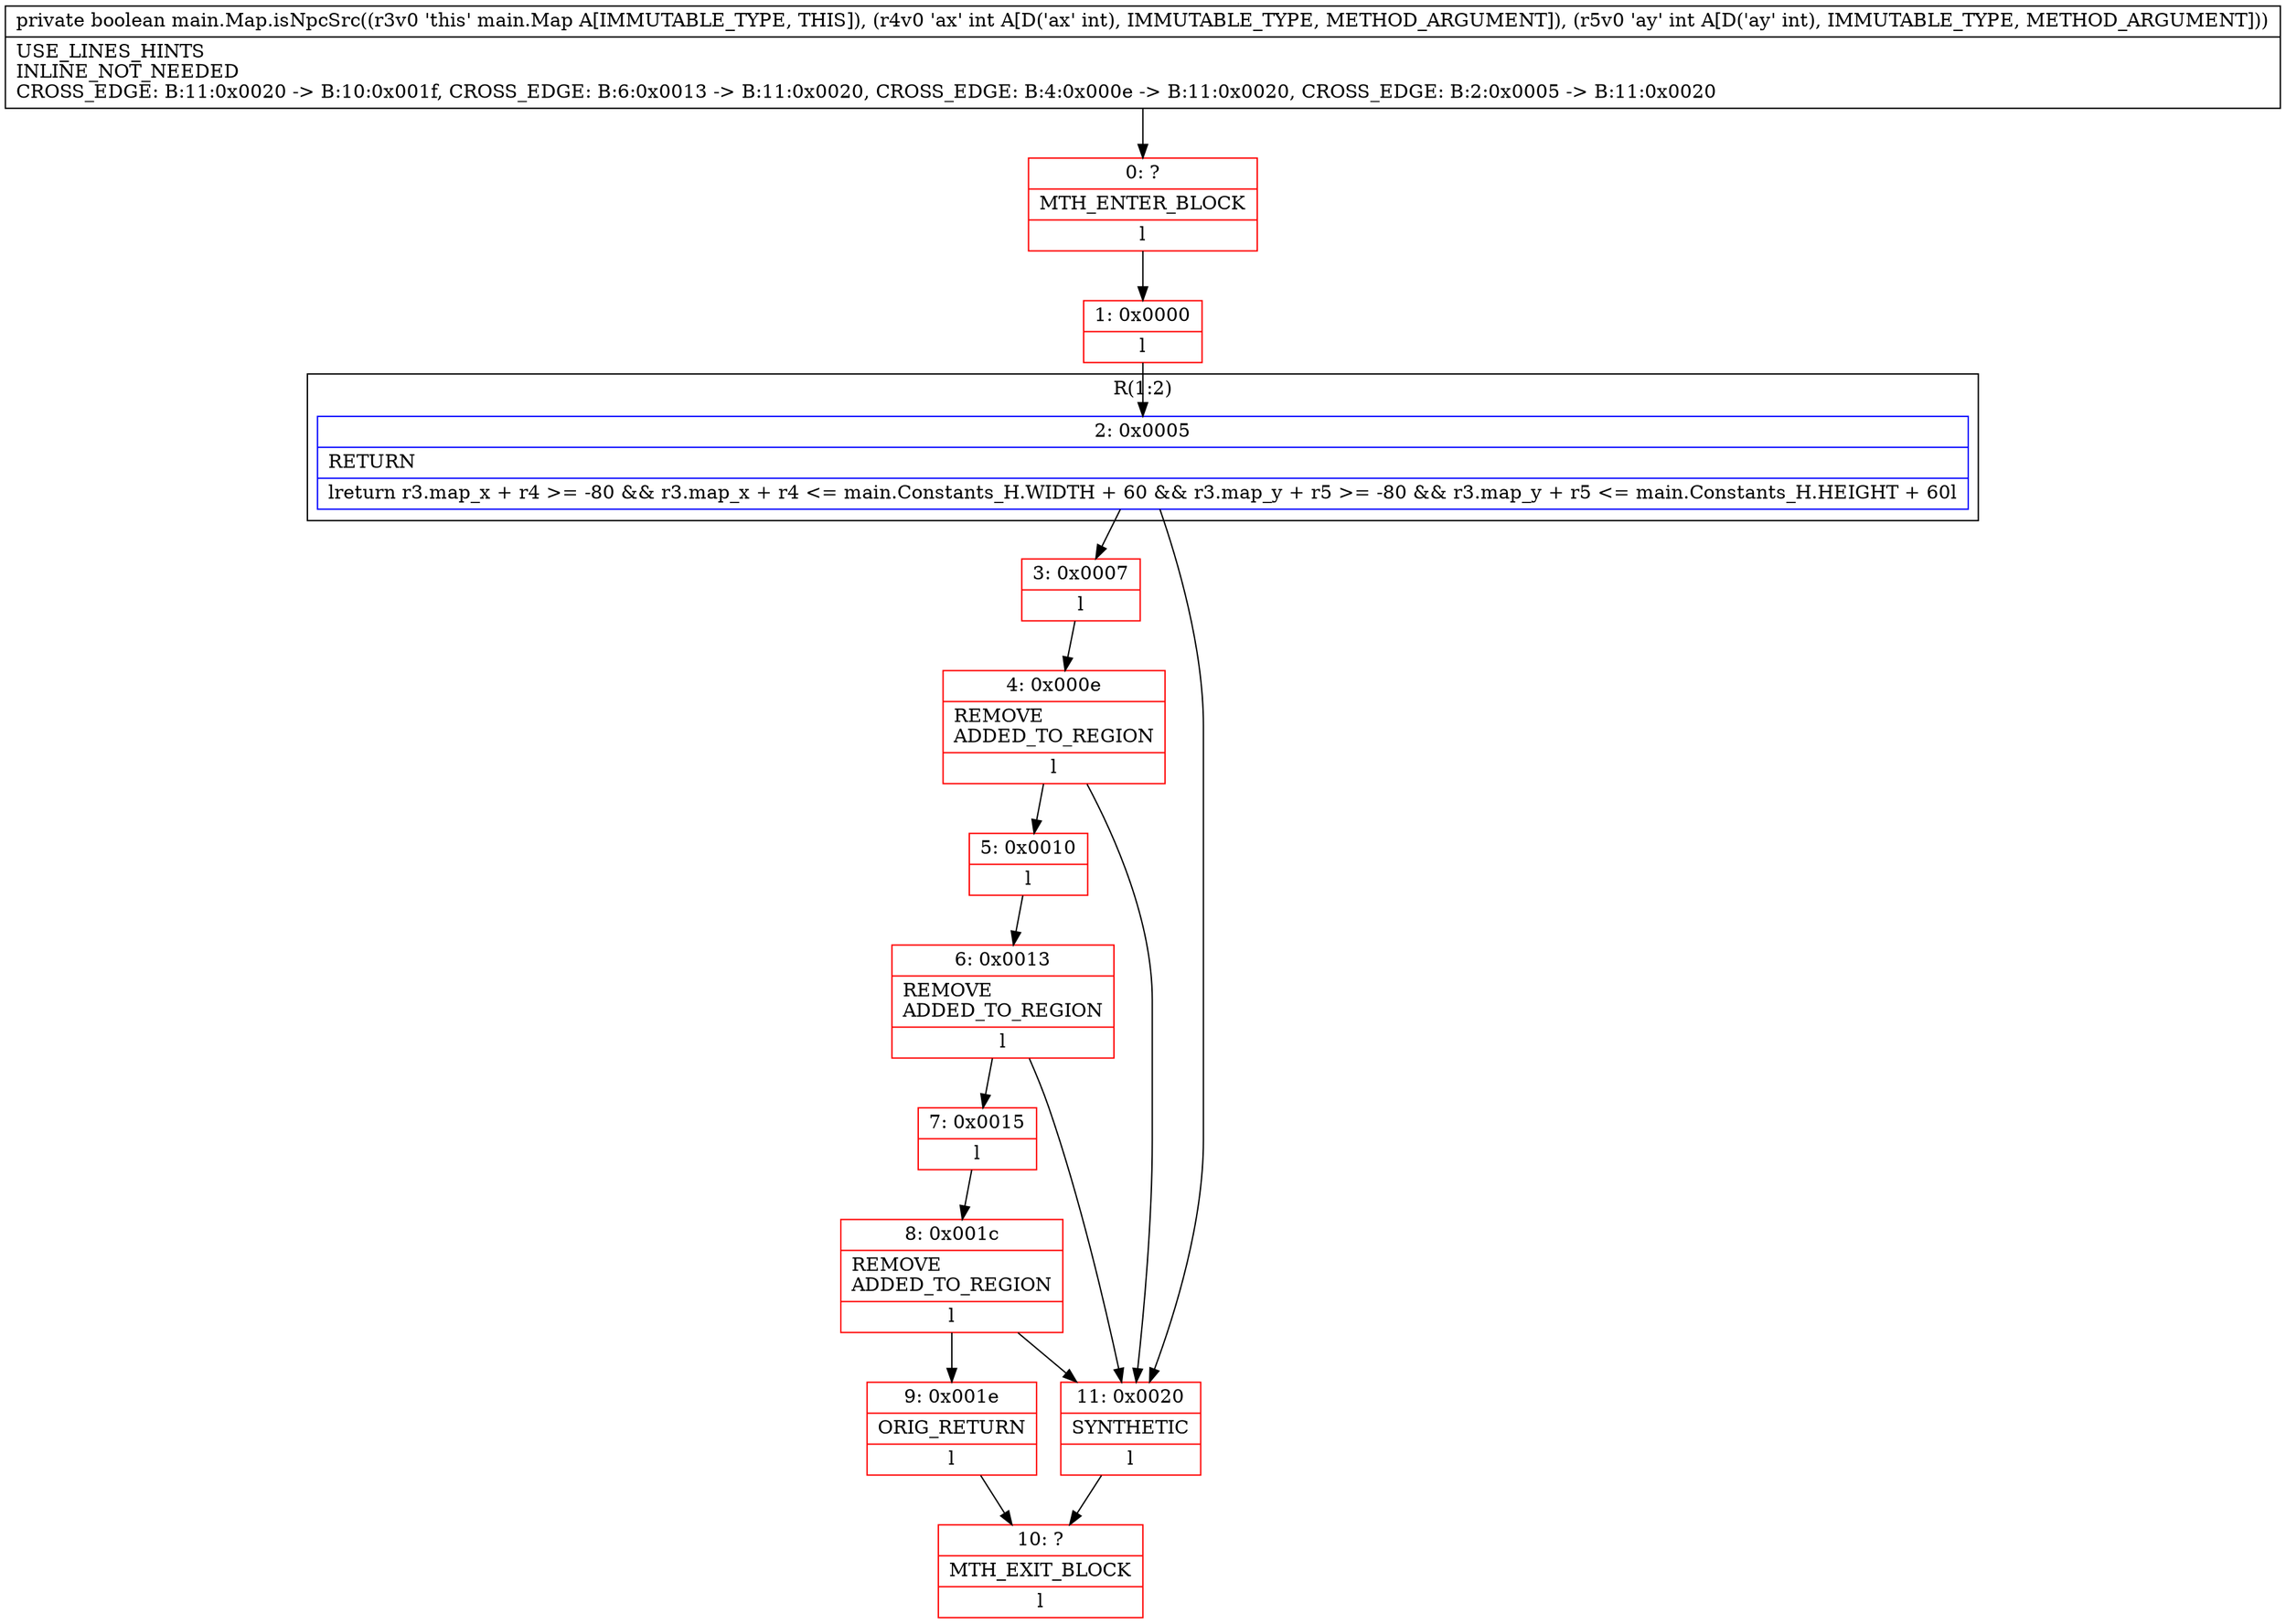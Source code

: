 digraph "CFG formain.Map.isNpcSrc(II)Z" {
subgraph cluster_Region_634496508 {
label = "R(1:2)";
node [shape=record,color=blue];
Node_2 [shape=record,label="{2\:\ 0x0005|RETURN\l|lreturn r3.map_x + r4 \>= \-80 && r3.map_x + r4 \<= main.Constants_H.WIDTH + 60 && r3.map_y + r5 \>= \-80 && r3.map_y + r5 \<= main.Constants_H.HEIGHT + 60l}"];
}
Node_0 [shape=record,color=red,label="{0\:\ ?|MTH_ENTER_BLOCK\l|l}"];
Node_1 [shape=record,color=red,label="{1\:\ 0x0000|l}"];
Node_3 [shape=record,color=red,label="{3\:\ 0x0007|l}"];
Node_4 [shape=record,color=red,label="{4\:\ 0x000e|REMOVE\lADDED_TO_REGION\l|l}"];
Node_5 [shape=record,color=red,label="{5\:\ 0x0010|l}"];
Node_6 [shape=record,color=red,label="{6\:\ 0x0013|REMOVE\lADDED_TO_REGION\l|l}"];
Node_7 [shape=record,color=red,label="{7\:\ 0x0015|l}"];
Node_8 [shape=record,color=red,label="{8\:\ 0x001c|REMOVE\lADDED_TO_REGION\l|l}"];
Node_9 [shape=record,color=red,label="{9\:\ 0x001e|ORIG_RETURN\l|l}"];
Node_10 [shape=record,color=red,label="{10\:\ ?|MTH_EXIT_BLOCK\l|l}"];
Node_11 [shape=record,color=red,label="{11\:\ 0x0020|SYNTHETIC\l|l}"];
MethodNode[shape=record,label="{private boolean main.Map.isNpcSrc((r3v0 'this' main.Map A[IMMUTABLE_TYPE, THIS]), (r4v0 'ax' int A[D('ax' int), IMMUTABLE_TYPE, METHOD_ARGUMENT]), (r5v0 'ay' int A[D('ay' int), IMMUTABLE_TYPE, METHOD_ARGUMENT]))  | USE_LINES_HINTS\lINLINE_NOT_NEEDED\lCROSS_EDGE: B:11:0x0020 \-\> B:10:0x001f, CROSS_EDGE: B:6:0x0013 \-\> B:11:0x0020, CROSS_EDGE: B:4:0x000e \-\> B:11:0x0020, CROSS_EDGE: B:2:0x0005 \-\> B:11:0x0020\l}"];
MethodNode -> Node_0;
Node_2 -> Node_3;
Node_2 -> Node_11;
Node_0 -> Node_1;
Node_1 -> Node_2;
Node_3 -> Node_4;
Node_4 -> Node_5;
Node_4 -> Node_11;
Node_5 -> Node_6;
Node_6 -> Node_7;
Node_6 -> Node_11;
Node_7 -> Node_8;
Node_8 -> Node_9;
Node_8 -> Node_11;
Node_9 -> Node_10;
Node_11 -> Node_10;
}

